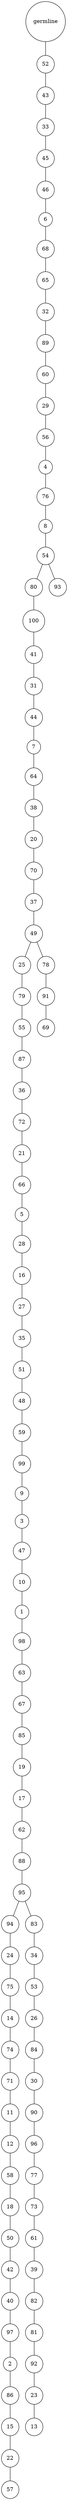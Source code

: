 graph {
	rankdir=UD;
	splines=line;
	node [shape=circle]
	"0x7f750e88aeb0" [label="germline"];
	"0x7f750e88aee0" [label="52"];
	"0x7f750e88aeb0" -- "0x7f750e88aee0" ;
	"0x7f750e88af10" [label="43"];
	"0x7f750e88aee0" -- "0x7f750e88af10" ;
	"0x7f750e88af40" [label="33"];
	"0x7f750e88af10" -- "0x7f750e88af40" ;
	"0x7f750e88af70" [label="45"];
	"0x7f750e88af40" -- "0x7f750e88af70" ;
	"0x7f750e88afa0" [label="46"];
	"0x7f750e88af70" -- "0x7f750e88afa0" ;
	"0x7f750e88afd0" [label="6"];
	"0x7f750e88afa0" -- "0x7f750e88afd0" ;
	"0x7f750e890040" [label="68"];
	"0x7f750e88afd0" -- "0x7f750e890040" ;
	"0x7f750e890070" [label="65"];
	"0x7f750e890040" -- "0x7f750e890070" ;
	"0x7f750e8900a0" [label="32"];
	"0x7f750e890070" -- "0x7f750e8900a0" ;
	"0x7f750e8900d0" [label="89"];
	"0x7f750e8900a0" -- "0x7f750e8900d0" ;
	"0x7f750e890100" [label="60"];
	"0x7f750e8900d0" -- "0x7f750e890100" ;
	"0x7f750e890130" [label="29"];
	"0x7f750e890100" -- "0x7f750e890130" ;
	"0x7f750e890160" [label="56"];
	"0x7f750e890130" -- "0x7f750e890160" ;
	"0x7f750e890190" [label="4"];
	"0x7f750e890160" -- "0x7f750e890190" ;
	"0x7f750e8901c0" [label="76"];
	"0x7f750e890190" -- "0x7f750e8901c0" ;
	"0x7f750e8901f0" [label="8"];
	"0x7f750e8901c0" -- "0x7f750e8901f0" ;
	"0x7f750e890220" [label="54"];
	"0x7f750e8901f0" -- "0x7f750e890220" ;
	"0x7f750e890250" [label="80"];
	"0x7f750e890220" -- "0x7f750e890250" ;
	"0x7f750e890280" [label="100"];
	"0x7f750e890250" -- "0x7f750e890280" ;
	"0x7f750e8902b0" [label="41"];
	"0x7f750e890280" -- "0x7f750e8902b0" ;
	"0x7f750e8902e0" [label="31"];
	"0x7f750e8902b0" -- "0x7f750e8902e0" ;
	"0x7f750e890310" [label="44"];
	"0x7f750e8902e0" -- "0x7f750e890310" ;
	"0x7f750e890340" [label="7"];
	"0x7f750e890310" -- "0x7f750e890340" ;
	"0x7f750e890370" [label="64"];
	"0x7f750e890340" -- "0x7f750e890370" ;
	"0x7f750e8903a0" [label="38"];
	"0x7f750e890370" -- "0x7f750e8903a0" ;
	"0x7f750e8903d0" [label="20"];
	"0x7f750e8903a0" -- "0x7f750e8903d0" ;
	"0x7f750e890400" [label="70"];
	"0x7f750e8903d0" -- "0x7f750e890400" ;
	"0x7f750e890430" [label="37"];
	"0x7f750e890400" -- "0x7f750e890430" ;
	"0x7f750e890460" [label="49"];
	"0x7f750e890430" -- "0x7f750e890460" ;
	"0x7f750e890490" [label="25"];
	"0x7f750e890460" -- "0x7f750e890490" ;
	"0x7f750e8904c0" [label="79"];
	"0x7f750e890490" -- "0x7f750e8904c0" ;
	"0x7f750e8904f0" [label="55"];
	"0x7f750e8904c0" -- "0x7f750e8904f0" ;
	"0x7f750e890520" [label="87"];
	"0x7f750e8904f0" -- "0x7f750e890520" ;
	"0x7f750e890550" [label="36"];
	"0x7f750e890520" -- "0x7f750e890550" ;
	"0x7f750e890580" [label="72"];
	"0x7f750e890550" -- "0x7f750e890580" ;
	"0x7f750e8905b0" [label="21"];
	"0x7f750e890580" -- "0x7f750e8905b0" ;
	"0x7f750e8905e0" [label="66"];
	"0x7f750e8905b0" -- "0x7f750e8905e0" ;
	"0x7f750e890610" [label="5"];
	"0x7f750e8905e0" -- "0x7f750e890610" ;
	"0x7f750e890640" [label="28"];
	"0x7f750e890610" -- "0x7f750e890640" ;
	"0x7f750e890670" [label="16"];
	"0x7f750e890640" -- "0x7f750e890670" ;
	"0x7f750e8906a0" [label="27"];
	"0x7f750e890670" -- "0x7f750e8906a0" ;
	"0x7f750e8906d0" [label="35"];
	"0x7f750e8906a0" -- "0x7f750e8906d0" ;
	"0x7f750e890700" [label="51"];
	"0x7f750e8906d0" -- "0x7f750e890700" ;
	"0x7f750e890730" [label="48"];
	"0x7f750e890700" -- "0x7f750e890730" ;
	"0x7f750e890760" [label="59"];
	"0x7f750e890730" -- "0x7f750e890760" ;
	"0x7f750e890790" [label="99"];
	"0x7f750e890760" -- "0x7f750e890790" ;
	"0x7f750e8907c0" [label="9"];
	"0x7f750e890790" -- "0x7f750e8907c0" ;
	"0x7f750e8907f0" [label="3"];
	"0x7f750e8907c0" -- "0x7f750e8907f0" ;
	"0x7f750e890820" [label="47"];
	"0x7f750e8907f0" -- "0x7f750e890820" ;
	"0x7f750e890850" [label="10"];
	"0x7f750e890820" -- "0x7f750e890850" ;
	"0x7f750e890880" [label="1"];
	"0x7f750e890850" -- "0x7f750e890880" ;
	"0x7f750e8908b0" [label="98"];
	"0x7f750e890880" -- "0x7f750e8908b0" ;
	"0x7f750e8908e0" [label="63"];
	"0x7f750e8908b0" -- "0x7f750e8908e0" ;
	"0x7f750e890910" [label="67"];
	"0x7f750e8908e0" -- "0x7f750e890910" ;
	"0x7f750e890940" [label="85"];
	"0x7f750e890910" -- "0x7f750e890940" ;
	"0x7f750e890970" [label="19"];
	"0x7f750e890940" -- "0x7f750e890970" ;
	"0x7f750e8909a0" [label="17"];
	"0x7f750e890970" -- "0x7f750e8909a0" ;
	"0x7f750e8909d0" [label="62"];
	"0x7f750e8909a0" -- "0x7f750e8909d0" ;
	"0x7f750e890a00" [label="88"];
	"0x7f750e8909d0" -- "0x7f750e890a00" ;
	"0x7f750e890a30" [label="95"];
	"0x7f750e890a00" -- "0x7f750e890a30" ;
	"0x7f750e890a60" [label="94"];
	"0x7f750e890a30" -- "0x7f750e890a60" ;
	"0x7f750e890a90" [label="24"];
	"0x7f750e890a60" -- "0x7f750e890a90" ;
	"0x7f750e890ac0" [label="75"];
	"0x7f750e890a90" -- "0x7f750e890ac0" ;
	"0x7f750e890af0" [label="14"];
	"0x7f750e890ac0" -- "0x7f750e890af0" ;
	"0x7f750e890b20" [label="74"];
	"0x7f750e890af0" -- "0x7f750e890b20" ;
	"0x7f750e890b50" [label="71"];
	"0x7f750e890b20" -- "0x7f750e890b50" ;
	"0x7f750e890b80" [label="11"];
	"0x7f750e890b50" -- "0x7f750e890b80" ;
	"0x7f750e890bb0" [label="12"];
	"0x7f750e890b80" -- "0x7f750e890bb0" ;
	"0x7f750e890be0" [label="58"];
	"0x7f750e890bb0" -- "0x7f750e890be0" ;
	"0x7f750e890c10" [label="18"];
	"0x7f750e890be0" -- "0x7f750e890c10" ;
	"0x7f750e890c40" [label="50"];
	"0x7f750e890c10" -- "0x7f750e890c40" ;
	"0x7f750e890c70" [label="42"];
	"0x7f750e890c40" -- "0x7f750e890c70" ;
	"0x7f750e890ca0" [label="40"];
	"0x7f750e890c70" -- "0x7f750e890ca0" ;
	"0x7f750e890cd0" [label="97"];
	"0x7f750e890ca0" -- "0x7f750e890cd0" ;
	"0x7f750e890d00" [label="2"];
	"0x7f750e890cd0" -- "0x7f750e890d00" ;
	"0x7f750e890d30" [label="86"];
	"0x7f750e890d00" -- "0x7f750e890d30" ;
	"0x7f750e890d60" [label="15"];
	"0x7f750e890d30" -- "0x7f750e890d60" ;
	"0x7f750e890d90" [label="22"];
	"0x7f750e890d60" -- "0x7f750e890d90" ;
	"0x7f750e890dc0" [label="57"];
	"0x7f750e890d90" -- "0x7f750e890dc0" ;
	"0x7f750e890df0" [label="83"];
	"0x7f750e890a30" -- "0x7f750e890df0" ;
	"0x7f750e890e20" [label="34"];
	"0x7f750e890df0" -- "0x7f750e890e20" ;
	"0x7f750e890e50" [label="53"];
	"0x7f750e890e20" -- "0x7f750e890e50" ;
	"0x7f750e890e80" [label="26"];
	"0x7f750e890e50" -- "0x7f750e890e80" ;
	"0x7f750e890eb0" [label="84"];
	"0x7f750e890e80" -- "0x7f750e890eb0" ;
	"0x7f750e890ee0" [label="30"];
	"0x7f750e890eb0" -- "0x7f750e890ee0" ;
	"0x7f750e890f10" [label="90"];
	"0x7f750e890ee0" -- "0x7f750e890f10" ;
	"0x7f750e890f40" [label="96"];
	"0x7f750e890f10" -- "0x7f750e890f40" ;
	"0x7f750e890f70" [label="77"];
	"0x7f750e890f40" -- "0x7f750e890f70" ;
	"0x7f750e890fa0" [label="73"];
	"0x7f750e890f70" -- "0x7f750e890fa0" ;
	"0x7f750e890fd0" [label="61"];
	"0x7f750e890fa0" -- "0x7f750e890fd0" ;
	"0x7f750e894040" [label="39"];
	"0x7f750e890fd0" -- "0x7f750e894040" ;
	"0x7f750e894070" [label="82"];
	"0x7f750e894040" -- "0x7f750e894070" ;
	"0x7f750e8940a0" [label="81"];
	"0x7f750e894070" -- "0x7f750e8940a0" ;
	"0x7f750e8940d0" [label="92"];
	"0x7f750e8940a0" -- "0x7f750e8940d0" ;
	"0x7f750e894100" [label="23"];
	"0x7f750e8940d0" -- "0x7f750e894100" ;
	"0x7f750e894130" [label="13"];
	"0x7f750e894100" -- "0x7f750e894130" ;
	"0x7f750e894160" [label="78"];
	"0x7f750e890460" -- "0x7f750e894160" ;
	"0x7f750e894190" [label="91"];
	"0x7f750e894160" -- "0x7f750e894190" ;
	"0x7f750e8941c0" [label="69"];
	"0x7f750e894190" -- "0x7f750e8941c0" ;
	"0x7f750e8941f0" [label="93"];
	"0x7f750e890220" -- "0x7f750e8941f0" ;
}
